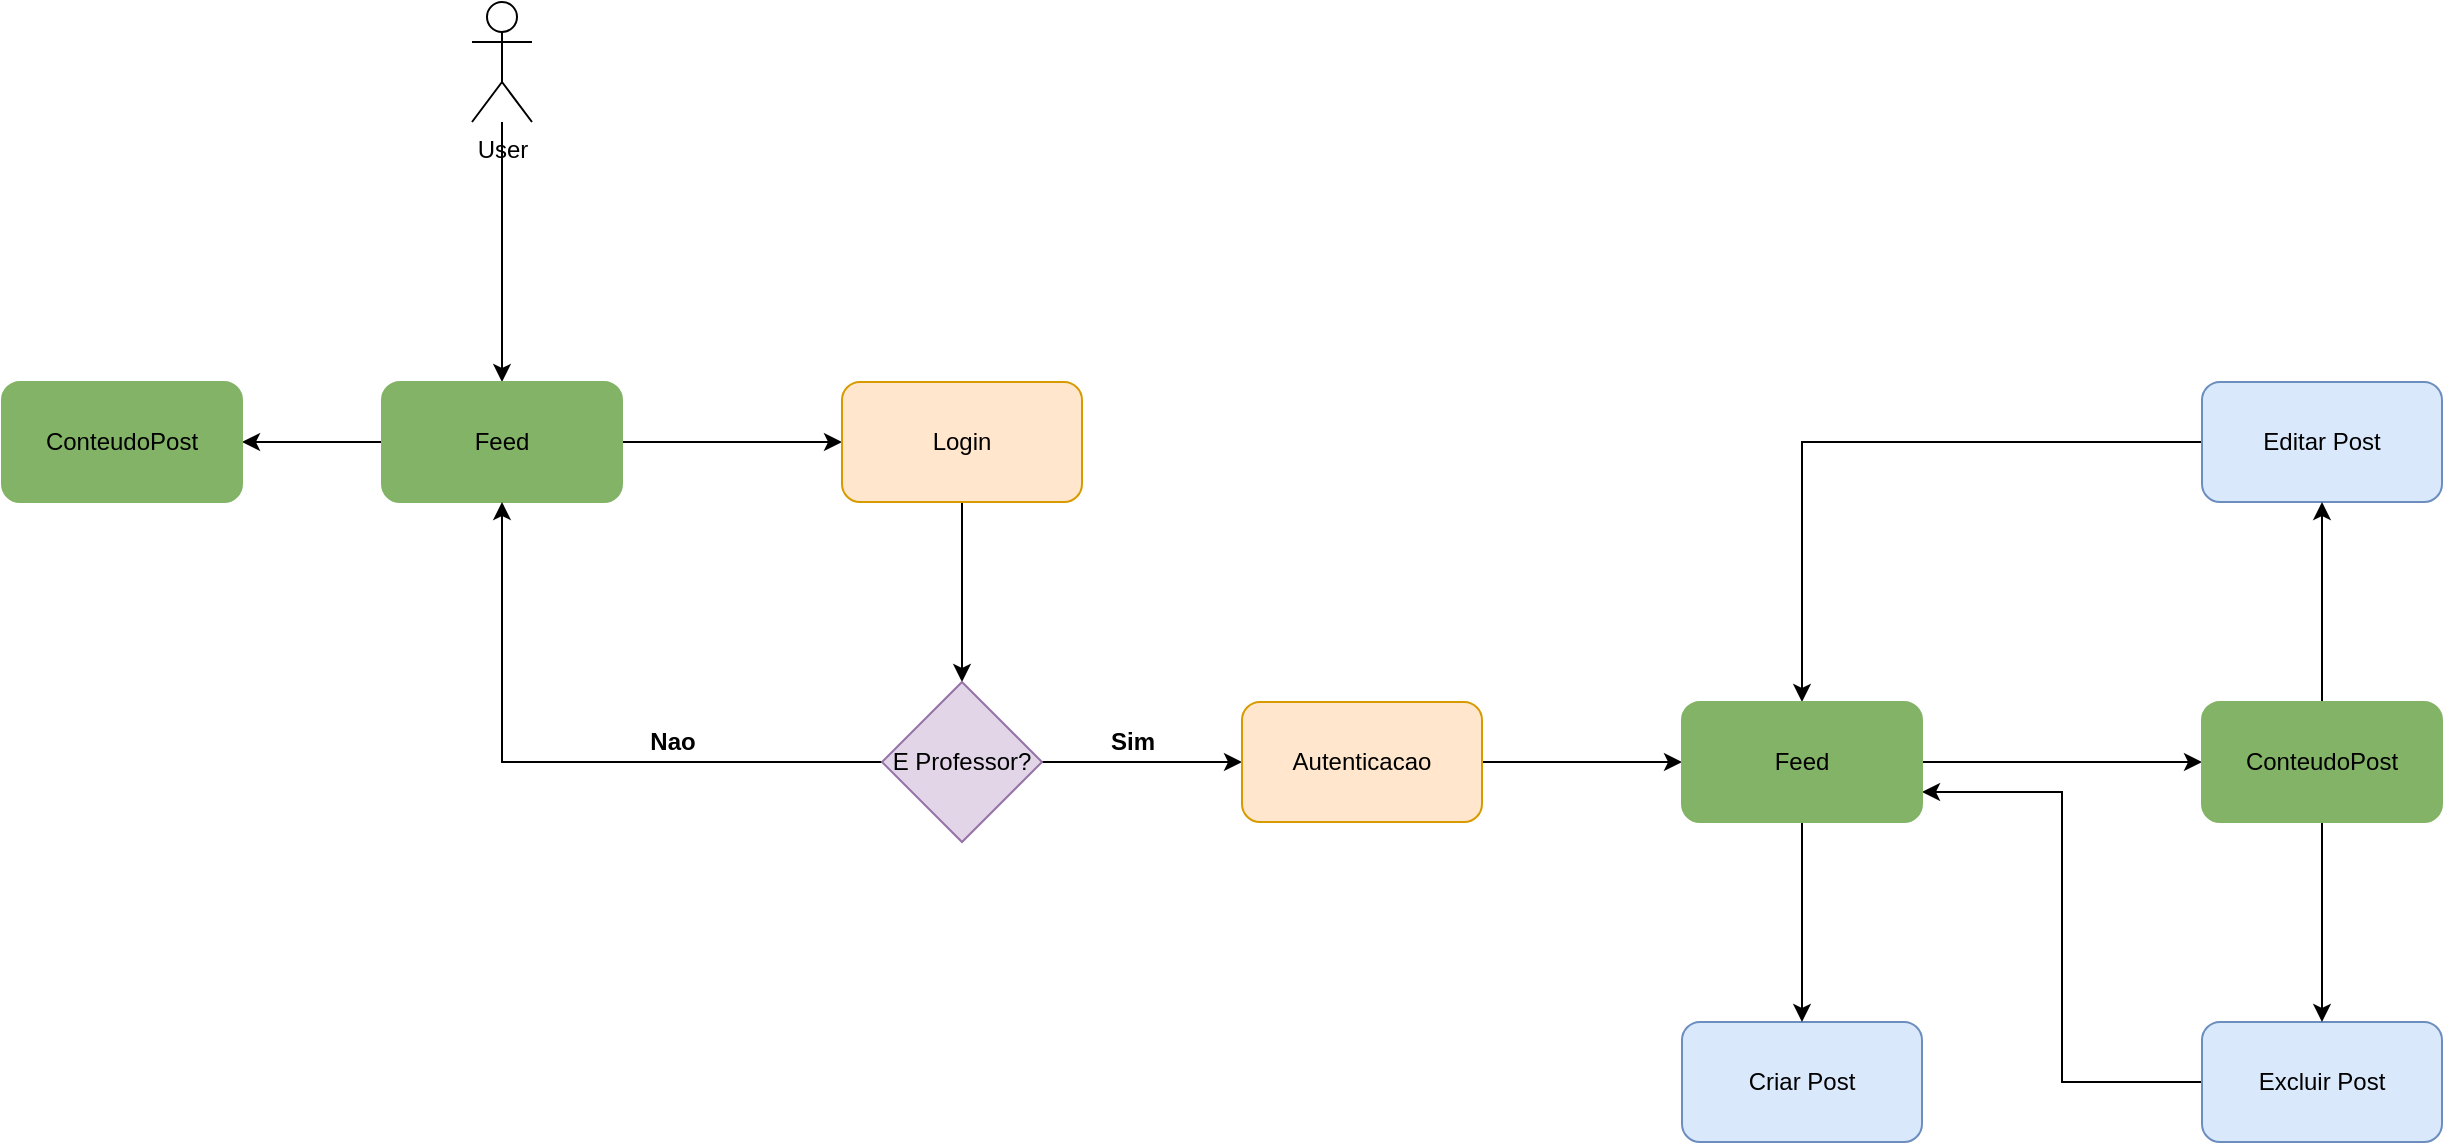 <mxfile version="24.7.6">
  <diagram id="C5RBs43oDa-KdzZeNtuy" name="Page-1">
    <mxGraphModel dx="1895" dy="2214" grid="1" gridSize="10" guides="1" tooltips="1" connect="1" arrows="1" fold="1" page="1" pageScale="1" pageWidth="827" pageHeight="1169" math="0" shadow="0">
      <root>
        <mxCell id="WIyWlLk6GJQsqaUBKTNV-0" />
        <mxCell id="WIyWlLk6GJQsqaUBKTNV-1" parent="WIyWlLk6GJQsqaUBKTNV-0" />
        <mxCell id="-EZe4vIISqpXjpl0UJGr-61" style="edgeStyle=orthogonalEdgeStyle;rounded=0;orthogonalLoop=1;jettySize=auto;html=1;entryX=0.5;entryY=0;entryDx=0;entryDy=0;" parent="WIyWlLk6GJQsqaUBKTNV-1" source="BXrO7vNdJajt_8QWYBt8-1" target="-EZe4vIISqpXjpl0UJGr-5" edge="1">
          <mxGeometry relative="1" as="geometry">
            <mxPoint x="510" y="-330" as="sourcePoint" />
          </mxGeometry>
        </mxCell>
        <mxCell id="-EZe4vIISqpXjpl0UJGr-19" style="edgeStyle=orthogonalEdgeStyle;rounded=0;orthogonalLoop=1;jettySize=auto;html=1;entryX=1;entryY=0.5;entryDx=0;entryDy=0;" parent="WIyWlLk6GJQsqaUBKTNV-1" source="-EZe4vIISqpXjpl0UJGr-5" target="-EZe4vIISqpXjpl0UJGr-18" edge="1">
          <mxGeometry relative="1" as="geometry">
            <mxPoint x="320" y="60" as="targetPoint" />
          </mxGeometry>
        </mxCell>
        <mxCell id="-EZe4vIISqpXjpl0UJGr-63" style="edgeStyle=orthogonalEdgeStyle;rounded=0;orthogonalLoop=1;jettySize=auto;html=1;entryX=0;entryY=0.5;entryDx=0;entryDy=0;" parent="WIyWlLk6GJQsqaUBKTNV-1" source="-EZe4vIISqpXjpl0UJGr-5" target="-EZe4vIISqpXjpl0UJGr-22" edge="1">
          <mxGeometry relative="1" as="geometry" />
        </mxCell>
        <mxCell id="-EZe4vIISqpXjpl0UJGr-5" value="Feed" style="rounded=1;whiteSpace=wrap;html=1;fillColor=#82B366;strokeColor=#82b366;" parent="WIyWlLk6GJQsqaUBKTNV-1" vertex="1">
          <mxGeometry x="450" y="-210" width="120" height="60" as="geometry" />
        </mxCell>
        <mxCell id="-EZe4vIISqpXjpl0UJGr-18" value="ConteudoPost" style="rounded=1;whiteSpace=wrap;html=1;fillColor=#82B366;strokeColor=#82b366;" parent="WIyWlLk6GJQsqaUBKTNV-1" vertex="1">
          <mxGeometry x="260" y="-210" width="120" height="60" as="geometry" />
        </mxCell>
        <mxCell id="-EZe4vIISqpXjpl0UJGr-31" style="edgeStyle=orthogonalEdgeStyle;rounded=0;orthogonalLoop=1;jettySize=auto;html=1;" parent="WIyWlLk6GJQsqaUBKTNV-1" source="-EZe4vIISqpXjpl0UJGr-22" target="-EZe4vIISqpXjpl0UJGr-27" edge="1">
          <mxGeometry relative="1" as="geometry" />
        </mxCell>
        <mxCell id="-EZe4vIISqpXjpl0UJGr-22" value="Login" style="rounded=1;whiteSpace=wrap;html=1;fillColor=#ffe6cc;strokeColor=#d79b00;" parent="WIyWlLk6GJQsqaUBKTNV-1" vertex="1">
          <mxGeometry x="680" y="-210" width="120" height="60" as="geometry" />
        </mxCell>
        <mxCell id="-EZe4vIISqpXjpl0UJGr-30" style="edgeStyle=orthogonalEdgeStyle;rounded=0;orthogonalLoop=1;jettySize=auto;html=1;entryX=0.5;entryY=1;entryDx=0;entryDy=0;" parent="WIyWlLk6GJQsqaUBKTNV-1" source="-EZe4vIISqpXjpl0UJGr-27" target="-EZe4vIISqpXjpl0UJGr-5" edge="1">
          <mxGeometry relative="1" as="geometry">
            <mxPoint x="360" y="-30" as="targetPoint" />
          </mxGeometry>
        </mxCell>
        <mxCell id="-EZe4vIISqpXjpl0UJGr-62" style="edgeStyle=orthogonalEdgeStyle;rounded=0;orthogonalLoop=1;jettySize=auto;html=1;entryX=0;entryY=0.5;entryDx=0;entryDy=0;" parent="WIyWlLk6GJQsqaUBKTNV-1" source="-EZe4vIISqpXjpl0UJGr-27" target="-EZe4vIISqpXjpl0UJGr-32" edge="1">
          <mxGeometry relative="1" as="geometry" />
        </mxCell>
        <mxCell id="-EZe4vIISqpXjpl0UJGr-27" value="E Professor?" style="rhombus;whiteSpace=wrap;html=1;fillColor=#e1d5e7;strokeColor=#9673a6;" parent="WIyWlLk6GJQsqaUBKTNV-1" vertex="1">
          <mxGeometry x="700" y="-60" width="80" height="80" as="geometry" />
        </mxCell>
        <mxCell id="-EZe4vIISqpXjpl0UJGr-40" style="edgeStyle=orthogonalEdgeStyle;rounded=0;orthogonalLoop=1;jettySize=auto;html=1;entryX=0;entryY=0.5;entryDx=0;entryDy=0;" parent="WIyWlLk6GJQsqaUBKTNV-1" source="-EZe4vIISqpXjpl0UJGr-32" target="-EZe4vIISqpXjpl0UJGr-64" edge="1">
          <mxGeometry relative="1" as="geometry" />
        </mxCell>
        <mxCell id="-EZe4vIISqpXjpl0UJGr-32" value="Autenticacao" style="rounded=1;whiteSpace=wrap;html=1;fillColor=#ffe6cc;strokeColor=#d79b00;" parent="WIyWlLk6GJQsqaUBKTNV-1" vertex="1">
          <mxGeometry x="880" y="-50" width="120" height="60" as="geometry" />
        </mxCell>
        <mxCell id="-EZe4vIISqpXjpl0UJGr-36" value="&lt;b&gt;Nao&lt;/b&gt;" style="text;html=1;align=center;verticalAlign=middle;resizable=0;points=[];autosize=1;strokeColor=none;fillColor=none;" parent="WIyWlLk6GJQsqaUBKTNV-1" vertex="1">
          <mxGeometry x="570" y="-45" width="50" height="30" as="geometry" />
        </mxCell>
        <mxCell id="-EZe4vIISqpXjpl0UJGr-37" value="&lt;b&gt;Sim&lt;/b&gt;" style="text;html=1;align=center;verticalAlign=middle;resizable=0;points=[];autosize=1;strokeColor=none;fillColor=none;" parent="WIyWlLk6GJQsqaUBKTNV-1" vertex="1">
          <mxGeometry x="800" y="-45" width="50" height="30" as="geometry" />
        </mxCell>
        <mxCell id="-EZe4vIISqpXjpl0UJGr-41" value="Criar Post" style="rounded=1;whiteSpace=wrap;html=1;fillColor=#dae8fc;strokeColor=#6c8ebf;" parent="WIyWlLk6GJQsqaUBKTNV-1" vertex="1">
          <mxGeometry x="1100" y="110" width="120" height="60" as="geometry" />
        </mxCell>
        <mxCell id="XsJVzCg-bZU4NSeLenqj-5" style="edgeStyle=orthogonalEdgeStyle;rounded=0;orthogonalLoop=1;jettySize=auto;html=1;entryX=0.5;entryY=0;entryDx=0;entryDy=0;" edge="1" parent="WIyWlLk6GJQsqaUBKTNV-1" source="-EZe4vIISqpXjpl0UJGr-45" target="-EZe4vIISqpXjpl0UJGr-64">
          <mxGeometry relative="1" as="geometry" />
        </mxCell>
        <mxCell id="-EZe4vIISqpXjpl0UJGr-45" value="Editar Post" style="rounded=1;whiteSpace=wrap;html=1;fillColor=#dae8fc;strokeColor=#6c8ebf;" parent="WIyWlLk6GJQsqaUBKTNV-1" vertex="1">
          <mxGeometry x="1360" y="-210" width="120" height="60" as="geometry" />
        </mxCell>
        <mxCell id="XsJVzCg-bZU4NSeLenqj-6" style="edgeStyle=orthogonalEdgeStyle;rounded=0;orthogonalLoop=1;jettySize=auto;html=1;entryX=1;entryY=0.75;entryDx=0;entryDy=0;" edge="1" parent="WIyWlLk6GJQsqaUBKTNV-1" source="-EZe4vIISqpXjpl0UJGr-47" target="-EZe4vIISqpXjpl0UJGr-64">
          <mxGeometry relative="1" as="geometry" />
        </mxCell>
        <mxCell id="-EZe4vIISqpXjpl0UJGr-47" value="Excluir Post" style="rounded=1;whiteSpace=wrap;html=1;fillColor=#dae8fc;strokeColor=#6c8ebf;" parent="WIyWlLk6GJQsqaUBKTNV-1" vertex="1">
          <mxGeometry x="1360" y="110" width="120" height="60" as="geometry" />
        </mxCell>
        <mxCell id="-EZe4vIISqpXjpl0UJGr-65" style="edgeStyle=orthogonalEdgeStyle;rounded=0;orthogonalLoop=1;jettySize=auto;html=1;entryX=0.5;entryY=0;entryDx=0;entryDy=0;exitX=0.5;exitY=1;exitDx=0;exitDy=0;" parent="WIyWlLk6GJQsqaUBKTNV-1" source="-EZe4vIISqpXjpl0UJGr-64" target="-EZe4vIISqpXjpl0UJGr-41" edge="1">
          <mxGeometry relative="1" as="geometry">
            <mxPoint x="1160" y="120" as="targetPoint" />
          </mxGeometry>
        </mxCell>
        <mxCell id="XsJVzCg-bZU4NSeLenqj-2" style="edgeStyle=orthogonalEdgeStyle;rounded=0;orthogonalLoop=1;jettySize=auto;html=1;entryX=0;entryY=0.5;entryDx=0;entryDy=0;" edge="1" parent="WIyWlLk6GJQsqaUBKTNV-1" source="-EZe4vIISqpXjpl0UJGr-64" target="XsJVzCg-bZU4NSeLenqj-1">
          <mxGeometry relative="1" as="geometry" />
        </mxCell>
        <mxCell id="-EZe4vIISqpXjpl0UJGr-64" value="Feed" style="rounded=1;whiteSpace=wrap;html=1;fillColor=#82B366;strokeColor=#82b366;" parent="WIyWlLk6GJQsqaUBKTNV-1" vertex="1">
          <mxGeometry x="1100" y="-50" width="120" height="60" as="geometry" />
        </mxCell>
        <mxCell id="BXrO7vNdJajt_8QWYBt8-1" value="User" style="shape=umlActor;verticalLabelPosition=bottom;verticalAlign=top;html=1;outlineConnect=0;" parent="WIyWlLk6GJQsqaUBKTNV-1" vertex="1">
          <mxGeometry x="495" y="-400" width="30" height="60" as="geometry" />
        </mxCell>
        <mxCell id="XsJVzCg-bZU4NSeLenqj-3" style="edgeStyle=orthogonalEdgeStyle;rounded=0;orthogonalLoop=1;jettySize=auto;html=1;" edge="1" parent="WIyWlLk6GJQsqaUBKTNV-1" source="XsJVzCg-bZU4NSeLenqj-1" target="-EZe4vIISqpXjpl0UJGr-47">
          <mxGeometry relative="1" as="geometry" />
        </mxCell>
        <mxCell id="XsJVzCg-bZU4NSeLenqj-4" style="edgeStyle=orthogonalEdgeStyle;rounded=0;orthogonalLoop=1;jettySize=auto;html=1;entryX=0.5;entryY=1;entryDx=0;entryDy=0;" edge="1" parent="WIyWlLk6GJQsqaUBKTNV-1" source="XsJVzCg-bZU4NSeLenqj-1" target="-EZe4vIISqpXjpl0UJGr-45">
          <mxGeometry relative="1" as="geometry" />
        </mxCell>
        <mxCell id="XsJVzCg-bZU4NSeLenqj-1" value="ConteudoPost" style="rounded=1;whiteSpace=wrap;html=1;fillColor=#82B366;strokeColor=#82b366;" vertex="1" parent="WIyWlLk6GJQsqaUBKTNV-1">
          <mxGeometry x="1360" y="-50" width="120" height="60" as="geometry" />
        </mxCell>
      </root>
    </mxGraphModel>
  </diagram>
</mxfile>
